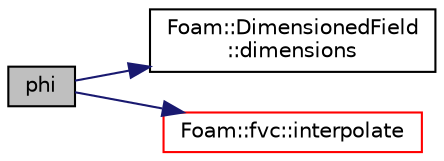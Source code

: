 digraph "phi"
{
  bgcolor="transparent";
  edge [fontname="Helvetica",fontsize="10",labelfontname="Helvetica",labelfontsize="10"];
  node [fontname="Helvetica",fontsize="10",shape=record];
  rankdir="LR";
  Node1 [label="phi",height=0.2,width=0.4,color="black", fillcolor="grey75", style="filled", fontcolor="black"];
  Node1 -> Node2 [color="midnightblue",fontsize="10",style="solid",fontname="Helvetica"];
  Node2 [label="Foam::DimensionedField\l::dimensions",height=0.2,width=0.4,color="black",URL="$a00527.html#a6098093e7de06370342a85cfae8b31f5",tooltip="Return dimensions. "];
  Node1 -> Node3 [color="midnightblue",fontsize="10",style="solid",fontname="Helvetica"];
  Node3 [label="Foam::fvc::interpolate",height=0.2,width=0.4,color="red",URL="$a10709.html#addbc18784300dd0955a9bf79f8e2c43b"];
}
